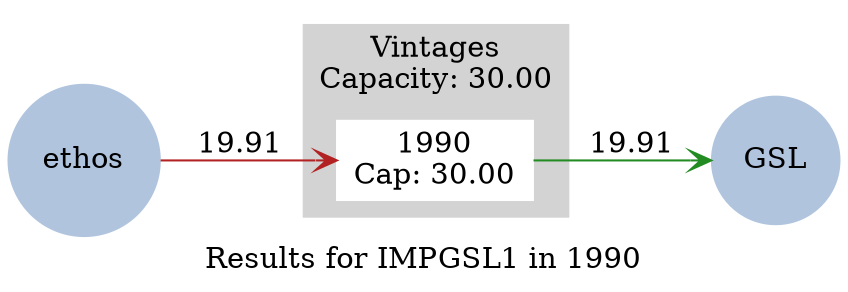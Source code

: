 strict digraph model {
	label = "Results for IMPGSL1 in 1990" ;

	compound    = "True" ;
	concentrate = "True";
	rankdir     = "LR" ;
	splines     = "False" ;

	node [ style="filled" ] ;
	edge [ arrowhead="vee" ] ;

	subgraph cluster_vintages {
		label = "Vintages\nCapacity: 30.00" ;

		href  = "results1990.svg" ;
		style = "filled"
		color = "lightgrey"

		node [ color="white", shape="box" ] ;

		"1990" [ href="results_IMPGSL1_p1990v1990_segments.svg", label="1990\nCap: 30.00" ] ;
	}

	subgraph energy_carriers {
		node [
		  color     = "lightsteelblue",
		  fontcolor = "black",
		  shape     = "circle"
		] ;

		"GSL"   [ href="../commodities/rc_GSL_1990.svg" ] ;
		"ethos" [ href="../commodities/rc_ethos_1990.svg" ] ;
	}

	subgraph inputs {
		edge [ color="firebrick" ] ;

		"ethos" -> "1990" [ label="19.91" ] ;
	}

	subgraph outputs {
		edge [ color="forestgreen" ] ;

		"1990" -> "GSL" [ label="19.91" ] ;
	}
}

